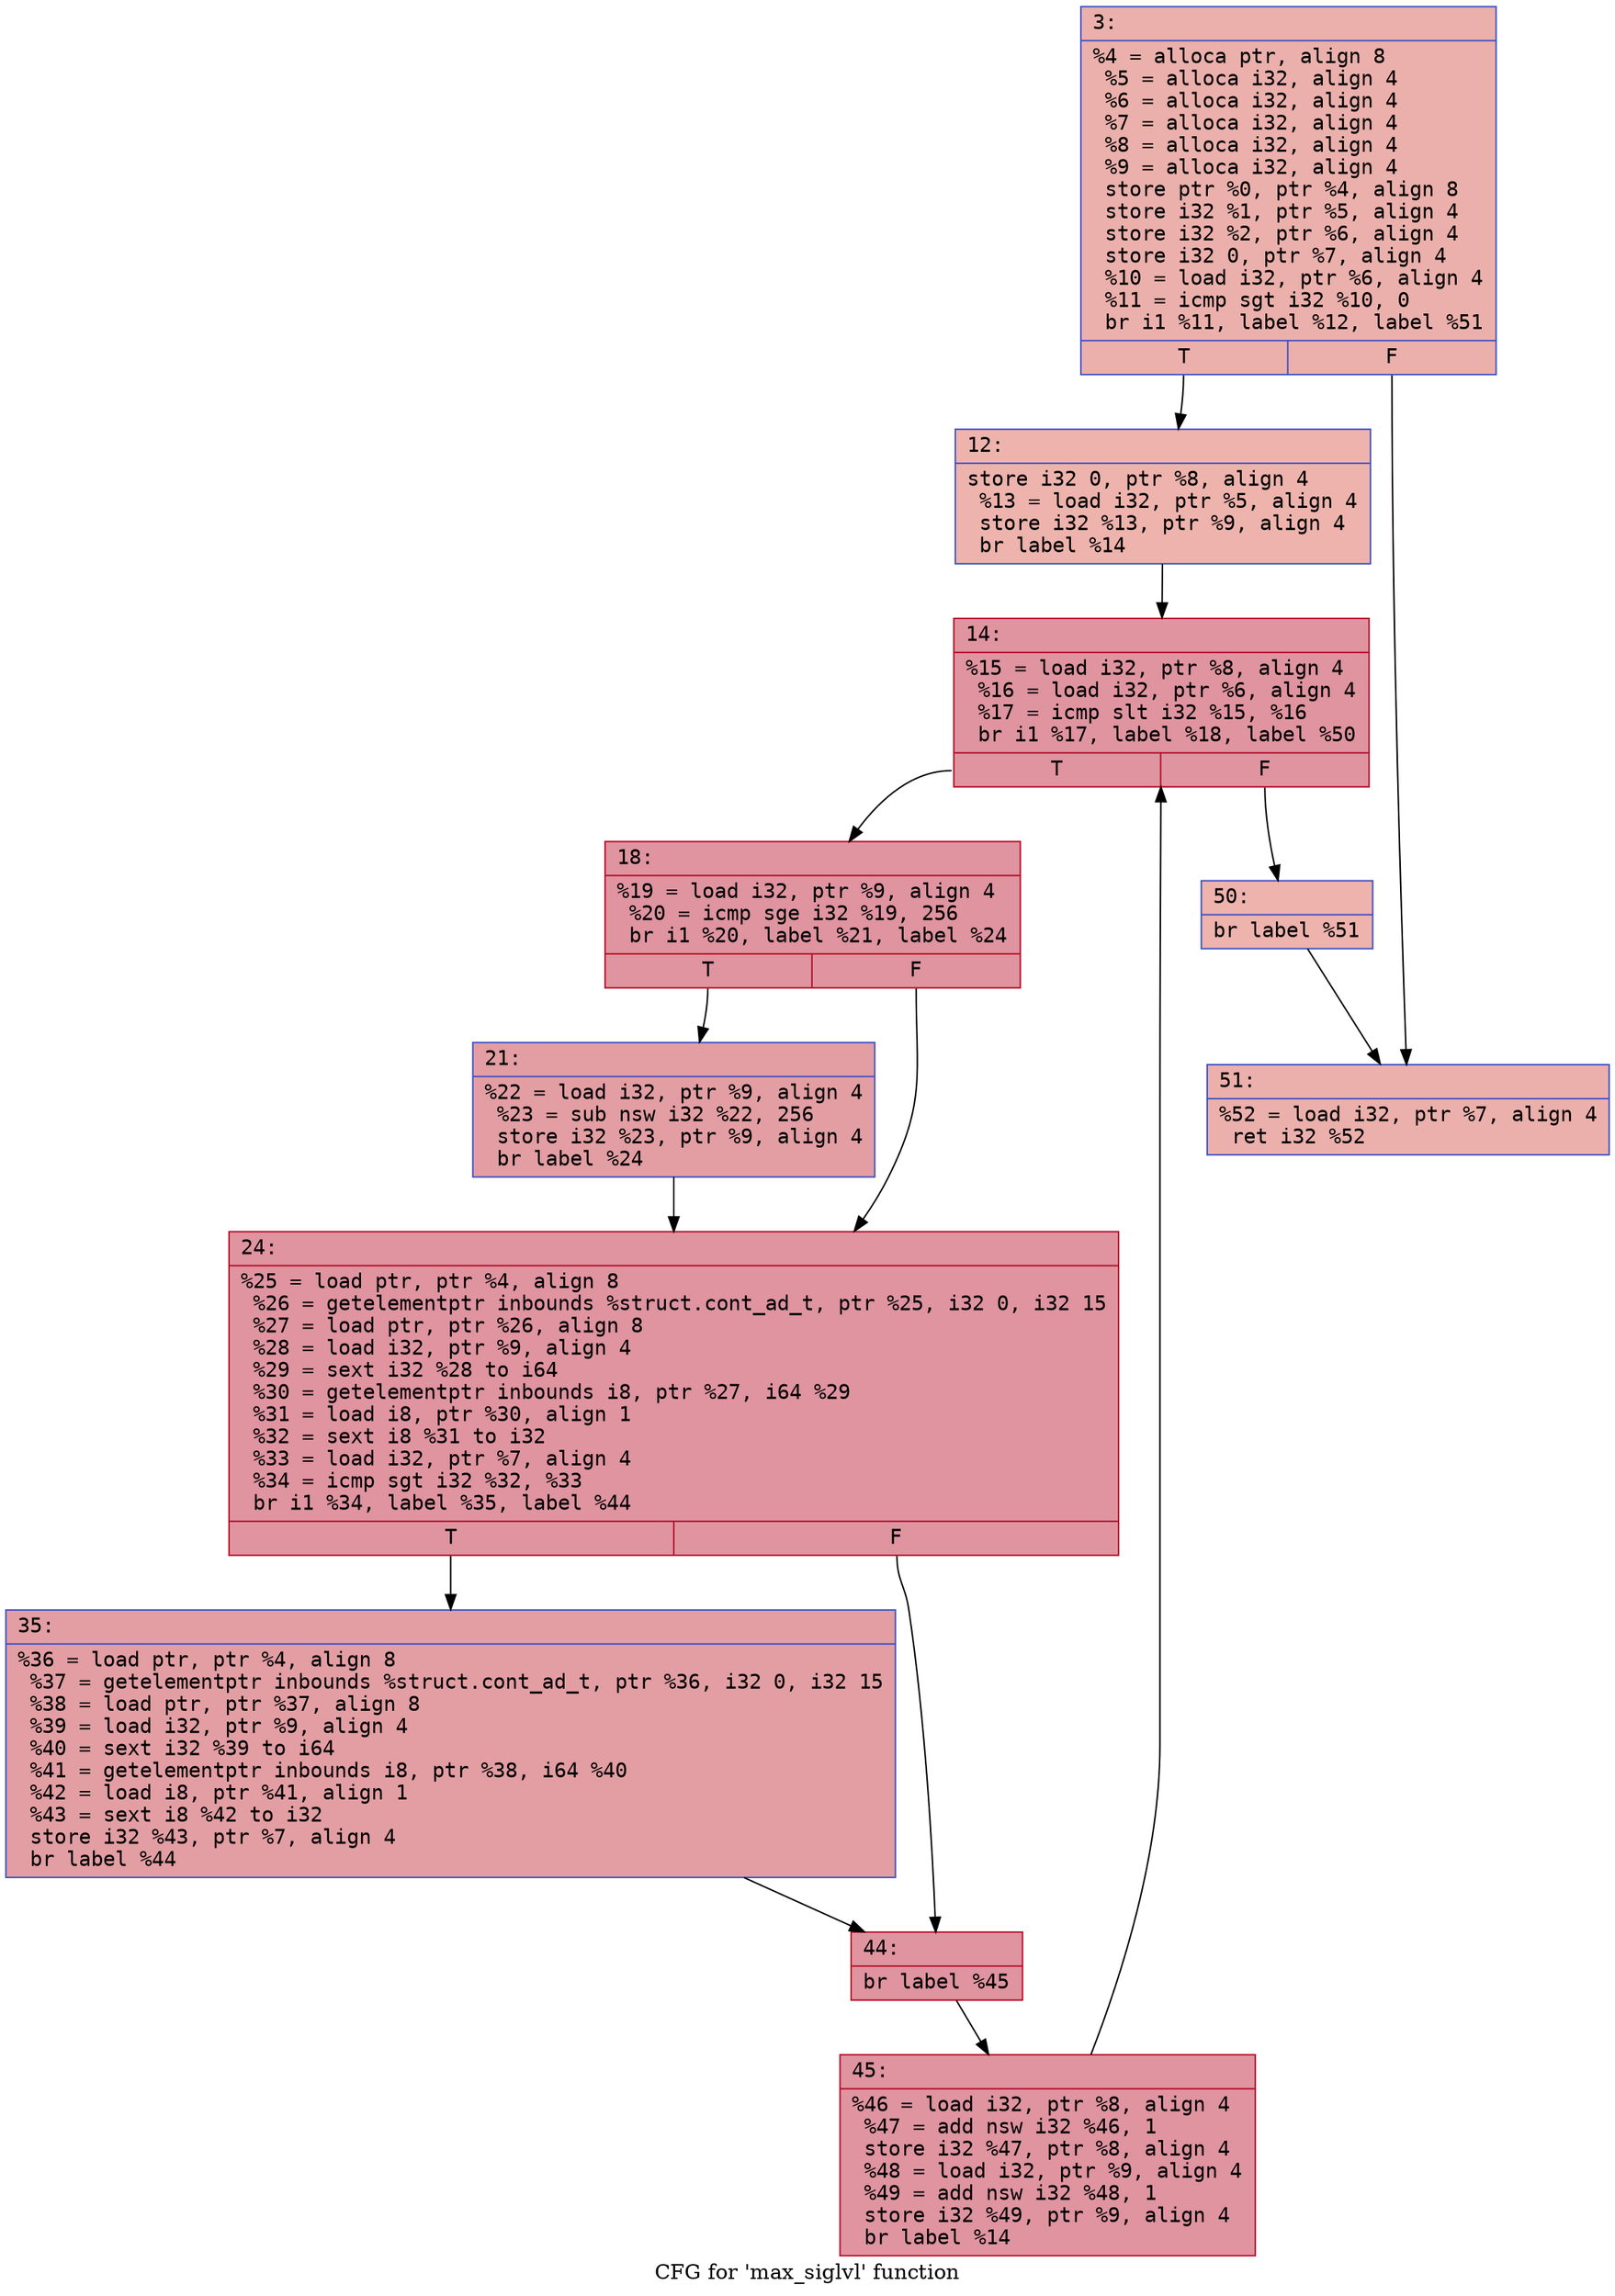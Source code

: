 digraph "CFG for 'max_siglvl' function" {
	label="CFG for 'max_siglvl' function";

	Node0x600000a7a9e0 [shape=record,color="#3d50c3ff", style=filled, fillcolor="#d24b4070" fontname="Courier",label="{3:\l|  %4 = alloca ptr, align 8\l  %5 = alloca i32, align 4\l  %6 = alloca i32, align 4\l  %7 = alloca i32, align 4\l  %8 = alloca i32, align 4\l  %9 = alloca i32, align 4\l  store ptr %0, ptr %4, align 8\l  store i32 %1, ptr %5, align 4\l  store i32 %2, ptr %6, align 4\l  store i32 0, ptr %7, align 4\l  %10 = load i32, ptr %6, align 4\l  %11 = icmp sgt i32 %10, 0\l  br i1 %11, label %12, label %51\l|{<s0>T|<s1>F}}"];
	Node0x600000a7a9e0:s0 -> Node0x600000a7aa30[tooltip="3 -> 12\nProbability 62.50%" ];
	Node0x600000a7a9e0:s1 -> Node0x600000a7ad00[tooltip="3 -> 51\nProbability 37.50%" ];
	Node0x600000a7aa30 [shape=record,color="#3d50c3ff", style=filled, fillcolor="#d6524470" fontname="Courier",label="{12:\l|  store i32 0, ptr %8, align 4\l  %13 = load i32, ptr %5, align 4\l  store i32 %13, ptr %9, align 4\l  br label %14\l}"];
	Node0x600000a7aa30 -> Node0x600000a7aa80[tooltip="12 -> 14\nProbability 100.00%" ];
	Node0x600000a7aa80 [shape=record,color="#b70d28ff", style=filled, fillcolor="#b70d2870" fontname="Courier",label="{14:\l|  %15 = load i32, ptr %8, align 4\l  %16 = load i32, ptr %6, align 4\l  %17 = icmp slt i32 %15, %16\l  br i1 %17, label %18, label %50\l|{<s0>T|<s1>F}}"];
	Node0x600000a7aa80:s0 -> Node0x600000a7aad0[tooltip="14 -> 18\nProbability 96.88%" ];
	Node0x600000a7aa80:s1 -> Node0x600000a7acb0[tooltip="14 -> 50\nProbability 3.12%" ];
	Node0x600000a7aad0 [shape=record,color="#b70d28ff", style=filled, fillcolor="#b70d2870" fontname="Courier",label="{18:\l|  %19 = load i32, ptr %9, align 4\l  %20 = icmp sge i32 %19, 256\l  br i1 %20, label %21, label %24\l|{<s0>T|<s1>F}}"];
	Node0x600000a7aad0:s0 -> Node0x600000a7ab20[tooltip="18 -> 21\nProbability 50.00%" ];
	Node0x600000a7aad0:s1 -> Node0x600000a7ab70[tooltip="18 -> 24\nProbability 50.00%" ];
	Node0x600000a7ab20 [shape=record,color="#3d50c3ff", style=filled, fillcolor="#be242e70" fontname="Courier",label="{21:\l|  %22 = load i32, ptr %9, align 4\l  %23 = sub nsw i32 %22, 256\l  store i32 %23, ptr %9, align 4\l  br label %24\l}"];
	Node0x600000a7ab20 -> Node0x600000a7ab70[tooltip="21 -> 24\nProbability 100.00%" ];
	Node0x600000a7ab70 [shape=record,color="#b70d28ff", style=filled, fillcolor="#b70d2870" fontname="Courier",label="{24:\l|  %25 = load ptr, ptr %4, align 8\l  %26 = getelementptr inbounds %struct.cont_ad_t, ptr %25, i32 0, i32 15\l  %27 = load ptr, ptr %26, align 8\l  %28 = load i32, ptr %9, align 4\l  %29 = sext i32 %28 to i64\l  %30 = getelementptr inbounds i8, ptr %27, i64 %29\l  %31 = load i8, ptr %30, align 1\l  %32 = sext i8 %31 to i32\l  %33 = load i32, ptr %7, align 4\l  %34 = icmp sgt i32 %32, %33\l  br i1 %34, label %35, label %44\l|{<s0>T|<s1>F}}"];
	Node0x600000a7ab70:s0 -> Node0x600000a7abc0[tooltip="24 -> 35\nProbability 50.00%" ];
	Node0x600000a7ab70:s1 -> Node0x600000a7ac10[tooltip="24 -> 44\nProbability 50.00%" ];
	Node0x600000a7abc0 [shape=record,color="#3d50c3ff", style=filled, fillcolor="#be242e70" fontname="Courier",label="{35:\l|  %36 = load ptr, ptr %4, align 8\l  %37 = getelementptr inbounds %struct.cont_ad_t, ptr %36, i32 0, i32 15\l  %38 = load ptr, ptr %37, align 8\l  %39 = load i32, ptr %9, align 4\l  %40 = sext i32 %39 to i64\l  %41 = getelementptr inbounds i8, ptr %38, i64 %40\l  %42 = load i8, ptr %41, align 1\l  %43 = sext i8 %42 to i32\l  store i32 %43, ptr %7, align 4\l  br label %44\l}"];
	Node0x600000a7abc0 -> Node0x600000a7ac10[tooltip="35 -> 44\nProbability 100.00%" ];
	Node0x600000a7ac10 [shape=record,color="#b70d28ff", style=filled, fillcolor="#b70d2870" fontname="Courier",label="{44:\l|  br label %45\l}"];
	Node0x600000a7ac10 -> Node0x600000a7ac60[tooltip="44 -> 45\nProbability 100.00%" ];
	Node0x600000a7ac60 [shape=record,color="#b70d28ff", style=filled, fillcolor="#b70d2870" fontname="Courier",label="{45:\l|  %46 = load i32, ptr %8, align 4\l  %47 = add nsw i32 %46, 1\l  store i32 %47, ptr %8, align 4\l  %48 = load i32, ptr %9, align 4\l  %49 = add nsw i32 %48, 1\l  store i32 %49, ptr %9, align 4\l  br label %14\l}"];
	Node0x600000a7ac60 -> Node0x600000a7aa80[tooltip="45 -> 14\nProbability 100.00%" ];
	Node0x600000a7acb0 [shape=record,color="#3d50c3ff", style=filled, fillcolor="#d6524470" fontname="Courier",label="{50:\l|  br label %51\l}"];
	Node0x600000a7acb0 -> Node0x600000a7ad00[tooltip="50 -> 51\nProbability 100.00%" ];
	Node0x600000a7ad00 [shape=record,color="#3d50c3ff", style=filled, fillcolor="#d24b4070" fontname="Courier",label="{51:\l|  %52 = load i32, ptr %7, align 4\l  ret i32 %52\l}"];
}

